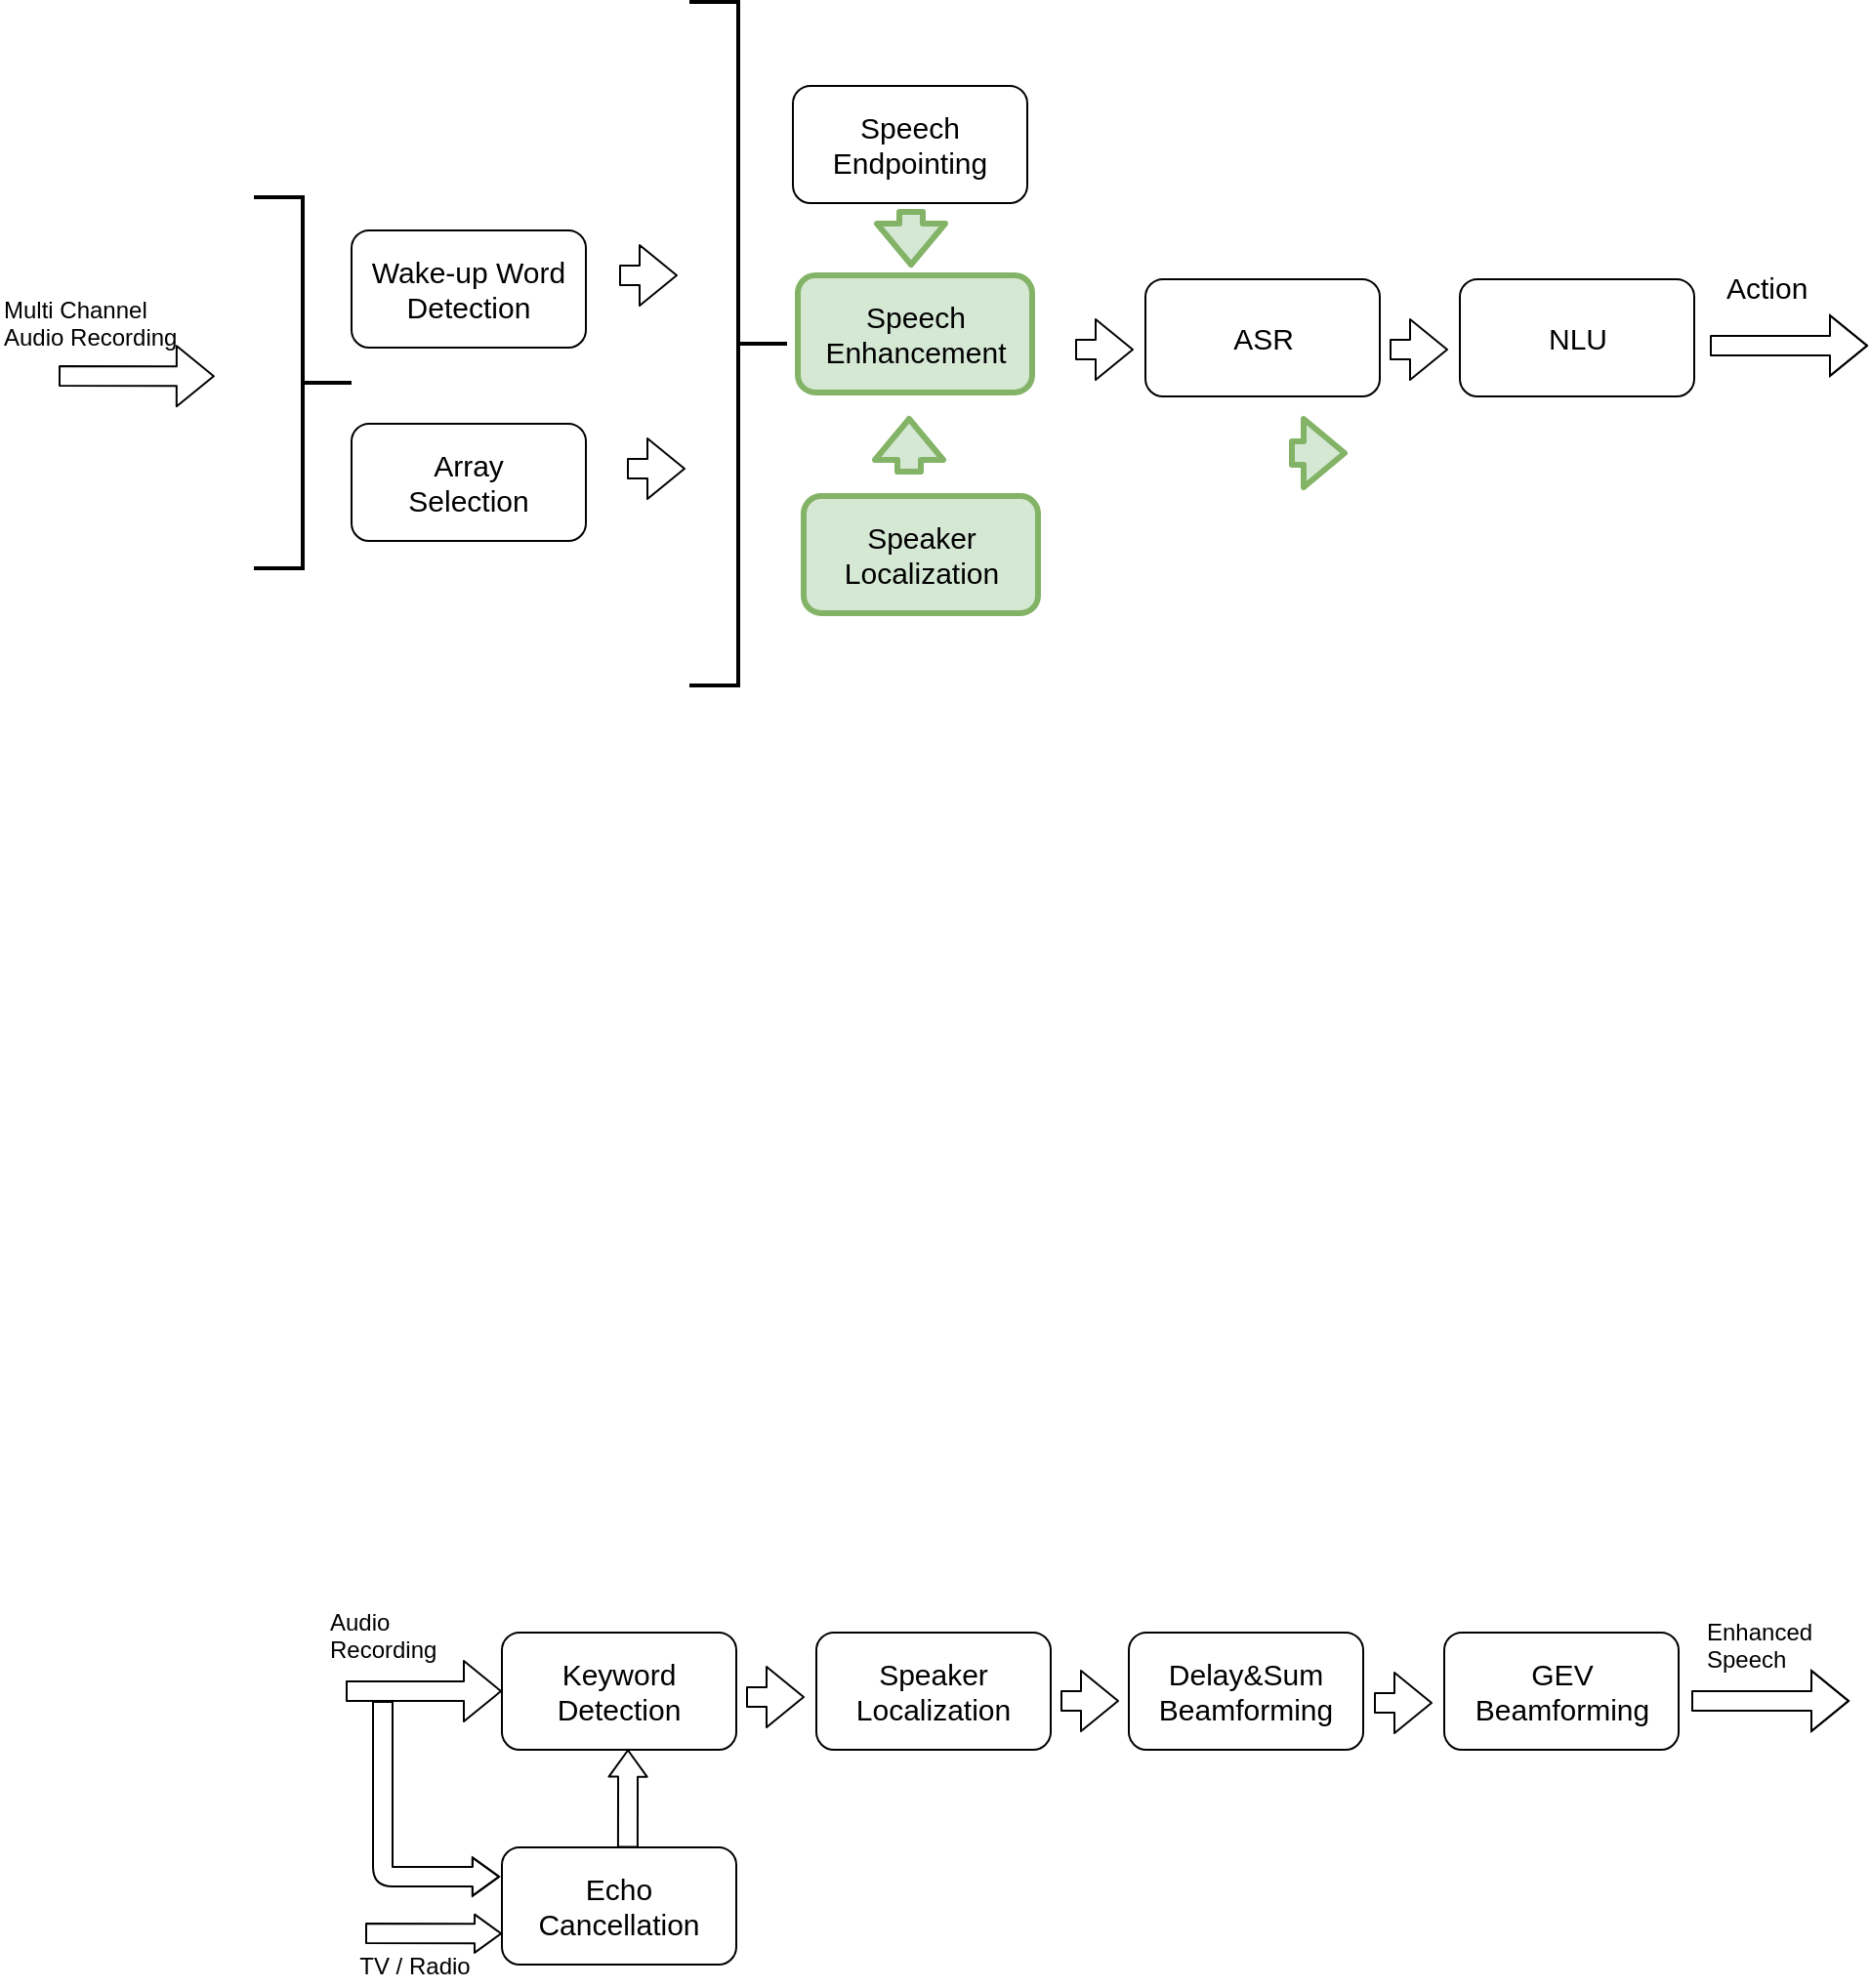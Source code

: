 <mxfile version="10.6.7" type="github"><diagram id="11hvVeXxNROUCZKkEtCG" name="Page-1"><mxGraphModel dx="1071" dy="651" grid="1" gridSize="10" guides="1" tooltips="1" connect="1" arrows="1" fold="1" page="1" pageScale="1" pageWidth="1169" pageHeight="827" math="1" shadow="0"><root><mxCell id="0"/><mxCell id="1" parent="0"/><mxCell id="1UxN51Z8YoHTPrD4QQ8p-1" value="&lt;div style=&quot;font-size: 15px&quot;&gt;&lt;font style=&quot;font-size: 15px&quot;&gt;Array &lt;br&gt;&lt;/font&gt;&lt;/div&gt;&lt;div style=&quot;font-size: 15px&quot;&gt;&lt;font style=&quot;font-size: 15px&quot;&gt;Selection&lt;/font&gt;&lt;/div&gt;" style="rounded=1;whiteSpace=wrap;html=1;comic=0;" parent="1" vertex="1"><mxGeometry x="200" y="316" width="120" height="60" as="geometry"/></mxCell><mxCell id="1UxN51Z8YoHTPrD4QQ8p-2" value="&lt;div style=&quot;font-size: 15px&quot;&gt;&lt;font style=&quot;font-size: 15px&quot;&gt;Wake-up Word&lt;br&gt;&lt;/font&gt;&lt;/div&gt;&lt;div style=&quot;font-size: 15px&quot;&gt;&lt;font style=&quot;font-size: 15px&quot;&gt;Detection&lt;br&gt;&lt;/font&gt;&lt;/div&gt;" style="rounded=1;whiteSpace=wrap;html=1;comic=0;" parent="1" vertex="1"><mxGeometry x="200" y="217" width="120" height="60" as="geometry"/></mxCell><mxCell id="1UxN51Z8YoHTPrD4QQ8p-3" value="&lt;div style=&quot;font-size: 15px&quot;&gt;&lt;font style=&quot;font-size: 15px&quot;&gt;Speaker&lt;/font&gt;&lt;/div&gt;&lt;div style=&quot;font-size: 15px&quot;&gt;&lt;font style=&quot;font-size: 15px&quot;&gt;Localization&lt;/font&gt;&lt;/div&gt;" style="rounded=1;whiteSpace=wrap;html=1;comic=0;fillColor=#d5e8d4;strokeColor=#82b366;strokeWidth=3;" parent="1" vertex="1"><mxGeometry x="431.5" y="353" width="120" height="60" as="geometry"/></mxCell><mxCell id="1UxN51Z8YoHTPrD4QQ8p-4" value="&lt;div style=&quot;font-size: 15px&quot;&gt;&lt;font style=&quot;font-size: 15px&quot;&gt;Speech &lt;br&gt;&lt;/font&gt;&lt;/div&gt;&lt;div style=&quot;font-size: 15px&quot;&gt;&lt;font style=&quot;font-size: 15px&quot;&gt;Enhancement&lt;br&gt;&lt;/font&gt;&lt;/div&gt;" style="rounded=1;whiteSpace=wrap;html=1;comic=0;fillColor=#d5e8d4;strokeColor=#82b366;strokeWidth=3;" parent="1" vertex="1"><mxGeometry x="428.5" y="240" width="120" height="60" as="geometry"/></mxCell><mxCell id="PGzzOG9i3HHekwMgvBpW-1" value="" style="shape=flexArrow;endArrow=classic;html=1;" parent="1" edge="1"><mxGeometry width="50" height="50" relative="1" as="geometry"><mxPoint x="337" y="240" as="sourcePoint"/><mxPoint x="367" y="240" as="targetPoint"/></mxGeometry></mxCell><mxCell id="PGzzOG9i3HHekwMgvBpW-2" value="" style="shape=flexArrow;endArrow=classic;html=1;" parent="1" edge="1"><mxGeometry width="50" height="50" relative="1" as="geometry"><mxPoint x="341" y="339" as="sourcePoint"/><mxPoint x="371" y="339" as="targetPoint"/></mxGeometry></mxCell><mxCell id="PGzzOG9i3HHekwMgvBpW-8" value="" style="shape=flexArrow;endArrow=classic;html=1;entryX=0;entryY=0.5;entryDx=0;entryDy=0;" parent="1" edge="1"><mxGeometry width="50" height="50" relative="1" as="geometry"><mxPoint x="50" y="291.5" as="sourcePoint"/><mxPoint x="129.929" y="291.643" as="targetPoint"/></mxGeometry></mxCell><mxCell id="PGzzOG9i3HHekwMgvBpW-11" value="&lt;div&gt;&lt;font style=&quot;font-size: 12px&quot;&gt;Multi Channel&amp;nbsp; &lt;br&gt;&lt;/font&gt;&lt;/div&gt;&lt;div&gt;&lt;font style=&quot;font-size: 12px&quot;&gt;Audio Recording&lt;/font&gt;&lt;/div&gt;" style="text;html=1;resizable=0;points=[];autosize=1;align=left;verticalAlign=top;spacingTop=-4;" parent="1" vertex="1"><mxGeometry x="20" y="247.5" width="100" height="30" as="geometry"/></mxCell><mxCell id="IM4942OLlozkfHiVzEOR-1" value="&lt;div style=&quot;font-size: 15px&quot;&gt;&lt;font style=&quot;font-size: 15px&quot;&gt;Speaker&lt;/font&gt;&lt;/div&gt;&lt;div style=&quot;font-size: 15px&quot;&gt;&lt;font style=&quot;font-size: 15px&quot;&gt;Localization&lt;br&gt;&lt;/font&gt;&lt;/div&gt;" style="rounded=1;whiteSpace=wrap;html=1;comic=0;" vertex="1" parent="1"><mxGeometry x="438" y="935" width="120" height="60" as="geometry"/></mxCell><mxCell id="IM4942OLlozkfHiVzEOR-2" value="&lt;div style=&quot;font-size: 15px&quot;&gt;&lt;font style=&quot;font-size: 15px&quot;&gt;Keyword&lt;/font&gt;&lt;/div&gt;&lt;div style=&quot;font-size: 15px&quot;&gt;&lt;font style=&quot;font-size: 15px&quot;&gt;Detection&lt;br&gt;&lt;/font&gt;&lt;/div&gt;" style="rounded=1;whiteSpace=wrap;html=1;comic=0;" vertex="1" parent="1"><mxGeometry x="277" y="935" width="120" height="60" as="geometry"/></mxCell><mxCell id="IM4942OLlozkfHiVzEOR-3" value="&lt;div style=&quot;font-size: 15px&quot;&gt;&lt;font style=&quot;font-size: 15px&quot;&gt;Delay&amp;amp;Sum&lt;/font&gt;&lt;/div&gt;&lt;div style=&quot;font-size: 15px&quot;&gt;&lt;font style=&quot;font-size: 15px&quot;&gt;Beamforming&lt;br&gt;&lt;/font&gt;&lt;/div&gt;" style="rounded=1;whiteSpace=wrap;html=1;comic=0;" vertex="1" parent="1"><mxGeometry x="598" y="935" width="120" height="60" as="geometry"/></mxCell><mxCell id="IM4942OLlozkfHiVzEOR-4" value="&lt;div style=&quot;font-size: 15px&quot;&gt;&lt;font style=&quot;font-size: 15px&quot;&gt;GEV&lt;/font&gt;&lt;/div&gt;&lt;div style=&quot;font-size: 15px&quot;&gt;&lt;font style=&quot;font-size: 15px&quot;&gt;Beamforming&lt;br&gt;&lt;/font&gt;&lt;/div&gt;" style="rounded=1;whiteSpace=wrap;html=1;comic=0;" vertex="1" parent="1"><mxGeometry x="759.5" y="935" width="120" height="60" as="geometry"/></mxCell><mxCell id="IM4942OLlozkfHiVzEOR-5" value="" style="shape=flexArrow;endArrow=classic;html=1;" edge="1" parent="1"><mxGeometry width="50" height="50" relative="1" as="geometry"><mxPoint x="402" y="968" as="sourcePoint"/><mxPoint x="432" y="968" as="targetPoint"/></mxGeometry></mxCell><mxCell id="IM4942OLlozkfHiVzEOR-6" value="" style="shape=flexArrow;endArrow=classic;html=1;" edge="1" parent="1"><mxGeometry width="50" height="50" relative="1" as="geometry"><mxPoint x="563" y="970" as="sourcePoint"/><mxPoint x="593" y="970" as="targetPoint"/></mxGeometry></mxCell><mxCell id="IM4942OLlozkfHiVzEOR-7" value="" style="shape=flexArrow;endArrow=classic;html=1;" edge="1" parent="1"><mxGeometry width="50" height="50" relative="1" as="geometry"><mxPoint x="723.5" y="971" as="sourcePoint"/><mxPoint x="753.5" y="971" as="targetPoint"/></mxGeometry></mxCell><mxCell id="IM4942OLlozkfHiVzEOR-8" value="&lt;font style=&quot;font-size: 15px&quot;&gt;Echo Cancellation&lt;/font&gt;" style="rounded=1;whiteSpace=wrap;html=1;comic=0;" vertex="1" parent="1"><mxGeometry x="277" y="1045" width="120" height="60" as="geometry"/></mxCell><mxCell id="IM4942OLlozkfHiVzEOR-9" value="&lt;font style=&quot;font-size: 12px&quot;&gt;TV / Radio&lt;/font&gt;" style="text;html=1;strokeColor=none;fillColor=none;align=center;verticalAlign=middle;whiteSpace=wrap;rounded=0;" vertex="1" parent="1"><mxGeometry x="175" y="1096" width="115" height="20" as="geometry"/></mxCell><mxCell id="IM4942OLlozkfHiVzEOR-10" value="" style="shape=flexArrow;endArrow=classic;html=1;entryX=0;entryY=0.5;entryDx=0;entryDy=0;" edge="1" parent="1" target="IM4942OLlozkfHiVzEOR-2"><mxGeometry width="50" height="50" relative="1" as="geometry"><mxPoint x="197" y="965" as="sourcePoint"/><mxPoint x="217" y="954.302" as="targetPoint"/></mxGeometry></mxCell><mxCell id="IM4942OLlozkfHiVzEOR-11" value="" style="shape=flexArrow;endArrow=classic;html=1;endWidth=8.605;endSize=4.186;exitX=0.537;exitY=0.02;exitDx=0;exitDy=0;exitPerimeter=0;entryX=0.538;entryY=1.013;entryDx=0;entryDy=0;entryPerimeter=0;" edge="1" parent="1"><mxGeometry width="50" height="50" relative="1" as="geometry"><mxPoint x="341.457" y="1045.225" as="sourcePoint"/><mxPoint x="341.535" y="994.76" as="targetPoint"/></mxGeometry></mxCell><mxCell id="IM4942OLlozkfHiVzEOR-12" value="&lt;div&gt;&lt;font style=&quot;font-size: 12px&quot;&gt;Audio &lt;br&gt;&lt;/font&gt;&lt;/div&gt;&lt;div&gt;&lt;font style=&quot;font-size: 12px&quot;&gt;Recording&lt;/font&gt;&lt;/div&gt;" style="text;html=1;resizable=0;points=[];autosize=1;align=left;verticalAlign=top;spacingTop=-4;" vertex="1" parent="1"><mxGeometry x="187" y="920" width="70" height="30" as="geometry"/></mxCell><mxCell id="IM4942OLlozkfHiVzEOR-13" value="" style="shape=flexArrow;endArrow=classic;html=1;endWidth=8.605;endSize=4.186;" edge="1" parent="1"><mxGeometry width="50" height="50" relative="1" as="geometry"><mxPoint x="216" y="970" as="sourcePoint"/><mxPoint x="276" y="1060" as="targetPoint"/><Array as="points"><mxPoint x="216" y="1060"/></Array></mxGeometry></mxCell><mxCell id="IM4942OLlozkfHiVzEOR-14" value="" style="shape=flexArrow;endArrow=classic;html=1;" edge="1" parent="1"><mxGeometry width="50" height="50" relative="1" as="geometry"><mxPoint x="886" y="970" as="sourcePoint"/><mxPoint x="967" y="970" as="targetPoint"/><Array as="points"><mxPoint x="919" y="970"/></Array></mxGeometry></mxCell><mxCell id="IM4942OLlozkfHiVzEOR-15" value="&lt;div&gt;&lt;font style=&quot;font-size: 12px&quot;&gt;Enhanced&lt;/font&gt;&lt;/div&gt;&lt;div&gt;&lt;font style=&quot;font-size: 12px&quot;&gt; Speech&lt;/font&gt;&lt;/div&gt;" style="text;html=1;resizable=0;points=[];autosize=1;align=left;verticalAlign=top;spacingTop=-4;" vertex="1" parent="1"><mxGeometry x="892" y="925" width="70" height="30" as="geometry"/></mxCell><mxCell id="IM4942OLlozkfHiVzEOR-16" value="" style="shape=flexArrow;endArrow=classic;html=1;endWidth=8.605;endSize=4.186;entryX=0;entryY=0.837;entryDx=0;entryDy=0;entryPerimeter=0;" edge="1" parent="1"><mxGeometry width="50" height="50" relative="1" as="geometry"><mxPoint x="207" y="1089" as="sourcePoint"/><mxPoint x="277.078" y="1089.146" as="targetPoint"/></mxGeometry></mxCell><mxCell id="IM4942OLlozkfHiVzEOR-17" value="&lt;div style=&quot;font-size: 15px&quot;&gt;&lt;font style=&quot;font-size: 15px&quot;&gt;ASR&lt;/font&gt;&lt;/div&gt;" style="rounded=1;whiteSpace=wrap;html=1;comic=0;" vertex="1" parent="1"><mxGeometry x="606.5" y="242" width="120" height="60" as="geometry"/></mxCell><mxCell id="IM4942OLlozkfHiVzEOR-18" value="" style="shape=flexArrow;endArrow=classic;html=1;" edge="1" parent="1"><mxGeometry width="50" height="50" relative="1" as="geometry"><mxPoint x="570.5" y="278" as="sourcePoint"/><mxPoint x="600.5" y="278" as="targetPoint"/></mxGeometry></mxCell><mxCell id="IM4942OLlozkfHiVzEOR-19" value="&lt;div style=&quot;font-size: 15px&quot;&gt;&lt;font style=&quot;font-size: 15px&quot;&gt;NLU&lt;/font&gt;&lt;/div&gt;" style="rounded=1;whiteSpace=wrap;html=1;comic=0;" vertex="1" parent="1"><mxGeometry x="767.5" y="242" width="120" height="60" as="geometry"/></mxCell><mxCell id="IM4942OLlozkfHiVzEOR-20" value="" style="shape=flexArrow;endArrow=classic;html=1;" edge="1" parent="1"><mxGeometry width="50" height="50" relative="1" as="geometry"><mxPoint x="731.5" y="278" as="sourcePoint"/><mxPoint x="761.5" y="278" as="targetPoint"/></mxGeometry></mxCell><mxCell id="IM4942OLlozkfHiVzEOR-23" value="" style="shape=flexArrow;endArrow=classic;html=1;" edge="1" parent="1"><mxGeometry width="50" height="50" relative="1" as="geometry"><mxPoint x="895.5" y="276" as="sourcePoint"/><mxPoint x="976.5" y="276" as="targetPoint"/><Array as="points"><mxPoint x="928.5" y="276"/></Array></mxGeometry></mxCell><mxCell id="IM4942OLlozkfHiVzEOR-24" value="&lt;font style=&quot;font-size: 15px&quot;&gt;Action&lt;/font&gt;" style="text;html=1;resizable=0;points=[];autosize=1;align=left;verticalAlign=top;spacingTop=-4;" vertex="1" parent="1"><mxGeometry x="901.5" y="235" width="60" height="20" as="geometry"/></mxCell><mxCell id="IM4942OLlozkfHiVzEOR-26" value="&lt;font style=&quot;font-size: 15px&quot;&gt;Speech&lt;/font&gt;&lt;div style=&quot;font-size: 15px&quot;&gt;&lt;font style=&quot;font-size: 15px&quot;&gt;Endpointing&lt;br&gt;&lt;/font&gt;&lt;/div&gt;" style="rounded=1;whiteSpace=wrap;html=1;comic=0;" vertex="1" parent="1"><mxGeometry x="426" y="143" width="120" height="60" as="geometry"/></mxCell><mxCell id="IM4942OLlozkfHiVzEOR-27" value="" style="shape=flexArrow;endArrow=classic;html=1;fillColor=#d5e8d4;strokeColor=#82b366;strokeWidth=3;" edge="1" parent="1"><mxGeometry width="50" height="50" relative="1" as="geometry"><mxPoint x="485.5" y="342" as="sourcePoint"/><mxPoint x="485.5" y="312" as="targetPoint"/></mxGeometry></mxCell><mxCell id="IM4942OLlozkfHiVzEOR-28" value="" style="shape=flexArrow;endArrow=classic;html=1;fillColor=#d5e8d4;strokeColor=#82b366;strokeWidth=3;" edge="1" parent="1"><mxGeometry width="50" height="50" relative="1" as="geometry"><mxPoint x="486.5" y="206" as="sourcePoint"/><mxPoint x="486.5" y="236" as="targetPoint"/></mxGeometry></mxCell><mxCell id="IM4942OLlozkfHiVzEOR-33" value="" style="strokeWidth=2;html=1;shape=mxgraph.flowchart.annotation_2;align=left;pointerEvents=1;direction=west;" vertex="1" parent="1"><mxGeometry x="150" y="200" width="50" height="190" as="geometry"/></mxCell><mxCell id="IM4942OLlozkfHiVzEOR-34" value="" style="strokeWidth=2;html=1;shape=mxgraph.flowchart.annotation_2;align=left;pointerEvents=1;direction=west;" vertex="1" parent="1"><mxGeometry x="373" y="100" width="50" height="350" as="geometry"/></mxCell><mxCell id="WEkLXT-tSK9sWHACZnUE-1" value="" style="shape=flexArrow;endArrow=classic;html=1;fillColor=#d5e8d4;strokeColor=#82b366;strokeWidth=3;" edge="1" parent="1"><mxGeometry width="50" height="50" relative="1" as="geometry"><mxPoint x="680" y="331" as="sourcePoint"/><mxPoint x="710" y="331" as="targetPoint"/></mxGeometry></mxCell></root></mxGraphModel></diagram><diagram id="k486AkB4-Uh78SU-JYfX" name="Speech Enhancement Pipeline"><mxGraphModel dx="625" dy="380" grid="1" gridSize="10" guides="1" tooltips="1" connect="1" arrows="1" fold="1" page="1" pageScale="1" pageWidth="1169" pageHeight="827" math="0" shadow="0"><root><mxCell id="8RRq6cg_KQucKOQbuPdA-0"/><mxCell id="8RRq6cg_KQucKOQbuPdA-1" parent="8RRq6cg_KQucKOQbuPdA-0"/><mxCell id="yj-S8whaiSj3Mu95N6SB-0" value="&lt;div style=&quot;font-size: 15px&quot;&gt;&lt;font style=&quot;font-size: 15px&quot;&gt;Delay &amp;amp; Sum &lt;br&gt;&lt;/font&gt;&lt;/div&gt;&lt;div style=&quot;font-size: 15px&quot;&gt;&lt;font style=&quot;font-size: 15px&quot;&gt;Beamforming&lt;br&gt;&lt;/font&gt;&lt;/div&gt;" style="rounded=1;whiteSpace=wrap;html=1;comic=0;fillColor=#d5e8d4;strokeColor=#82b366;strokeWidth=3;" vertex="1" parent="8RRq6cg_KQucKOQbuPdA-1"><mxGeometry x="428.5" y="240" width="120" height="60" as="geometry"/></mxCell><mxCell id="yj-S8whaiSj3Mu95N6SB-7" value="" style="shape=flexArrow;endArrow=classic;html=1;fillColor=#d5e8d4;strokeColor=#82b366;strokeWidth=3;" edge="1" parent="8RRq6cg_KQucKOQbuPdA-1"><mxGeometry width="50" height="50" relative="1" as="geometry"><mxPoint x="486.5" y="206" as="sourcePoint"/><mxPoint x="486.5" y="236" as="targetPoint"/></mxGeometry></mxCell><mxCell id="yj-S8whaiSj3Mu95N6SB-8" value="&lt;div style=&quot;font-size: 15px&quot;&gt;&lt;font style=&quot;font-size: 15px&quot;&gt;DNN for Mask&lt;/font&gt;&lt;/div&gt;&lt;div style=&quot;font-size: 15px&quot;&gt;&lt;font style=&quot;font-size: 15px&quot;&gt;Estimation&lt;br&gt;&lt;/font&gt;&lt;/div&gt;" style="rounded=1;whiteSpace=wrap;html=1;comic=0;fillColor=#d5e8d4;strokeColor=#82b366;strokeWidth=3;" vertex="1" parent="8RRq6cg_KQucKOQbuPdA-1"><mxGeometry x="602" y="242" width="120" height="60" as="geometry"/></mxCell><mxCell id="yj-S8whaiSj3Mu95N6SB-9" value="&lt;div style=&quot;font-size: 15px&quot;&gt;&lt;font style=&quot;font-size: 15px&quot;&gt;Rank-1&lt;/font&gt;&lt;/div&gt;&lt;div style=&quot;font-size: 15px&quot;&gt;&lt;font style=&quot;font-size: 15px&quot;&gt;Multi-Channel&lt;/font&gt;&lt;/div&gt;&lt;div style=&quot;font-size: 15px&quot;&gt;&lt;font style=&quot;font-size: 15px&quot;&gt;Wiener Filter&lt;br&gt;&lt;/font&gt;&lt;/div&gt;" style="rounded=1;whiteSpace=wrap;html=1;comic=0;fillColor=#d5e8d4;strokeColor=#82b366;strokeWidth=3;" vertex="1" parent="8RRq6cg_KQucKOQbuPdA-1"><mxGeometry x="764" y="242" width="120" height="60" as="geometry"/></mxCell><mxCell id="ZRzYrPowZCxnVDiuQ5h2-0" value="" style="shape=flexArrow;endArrow=classic;html=1;fillColor=#d5e8d4;strokeColor=#82b366;strokeWidth=3;" edge="1" parent="8RRq6cg_KQucKOQbuPdA-1"><mxGeometry width="50" height="50" relative="1" as="geometry"><mxPoint x="560" y="270" as="sourcePoint"/><mxPoint x="590" y="270" as="targetPoint"/></mxGeometry></mxCell><mxCell id="ZRzYrPowZCxnVDiuQ5h2-1" value="" style="shape=flexArrow;endArrow=classic;html=1;fillColor=#d5e8d4;strokeColor=#82b366;strokeWidth=3;" edge="1" parent="8RRq6cg_KQucKOQbuPdA-1"><mxGeometry width="50" height="50" relative="1" as="geometry"><mxPoint x="728" y="270" as="sourcePoint"/><mxPoint x="758" y="270" as="targetPoint"/></mxGeometry></mxCell><mxCell id="ZRzYrPowZCxnVDiuQ5h2-3" value="" style="shape=flexArrow;endArrow=classic;html=1;fillColor=#d5e8d4;strokeColor=#82b366;strokeWidth=3;" edge="1" parent="8RRq6cg_KQucKOQbuPdA-1"><mxGeometry width="50" height="50" relative="1" as="geometry"><mxPoint x="380" y="270" as="sourcePoint"/><mxPoint x="410" y="270" as="targetPoint"/></mxGeometry></mxCell></root></mxGraphModel></diagram></mxfile>